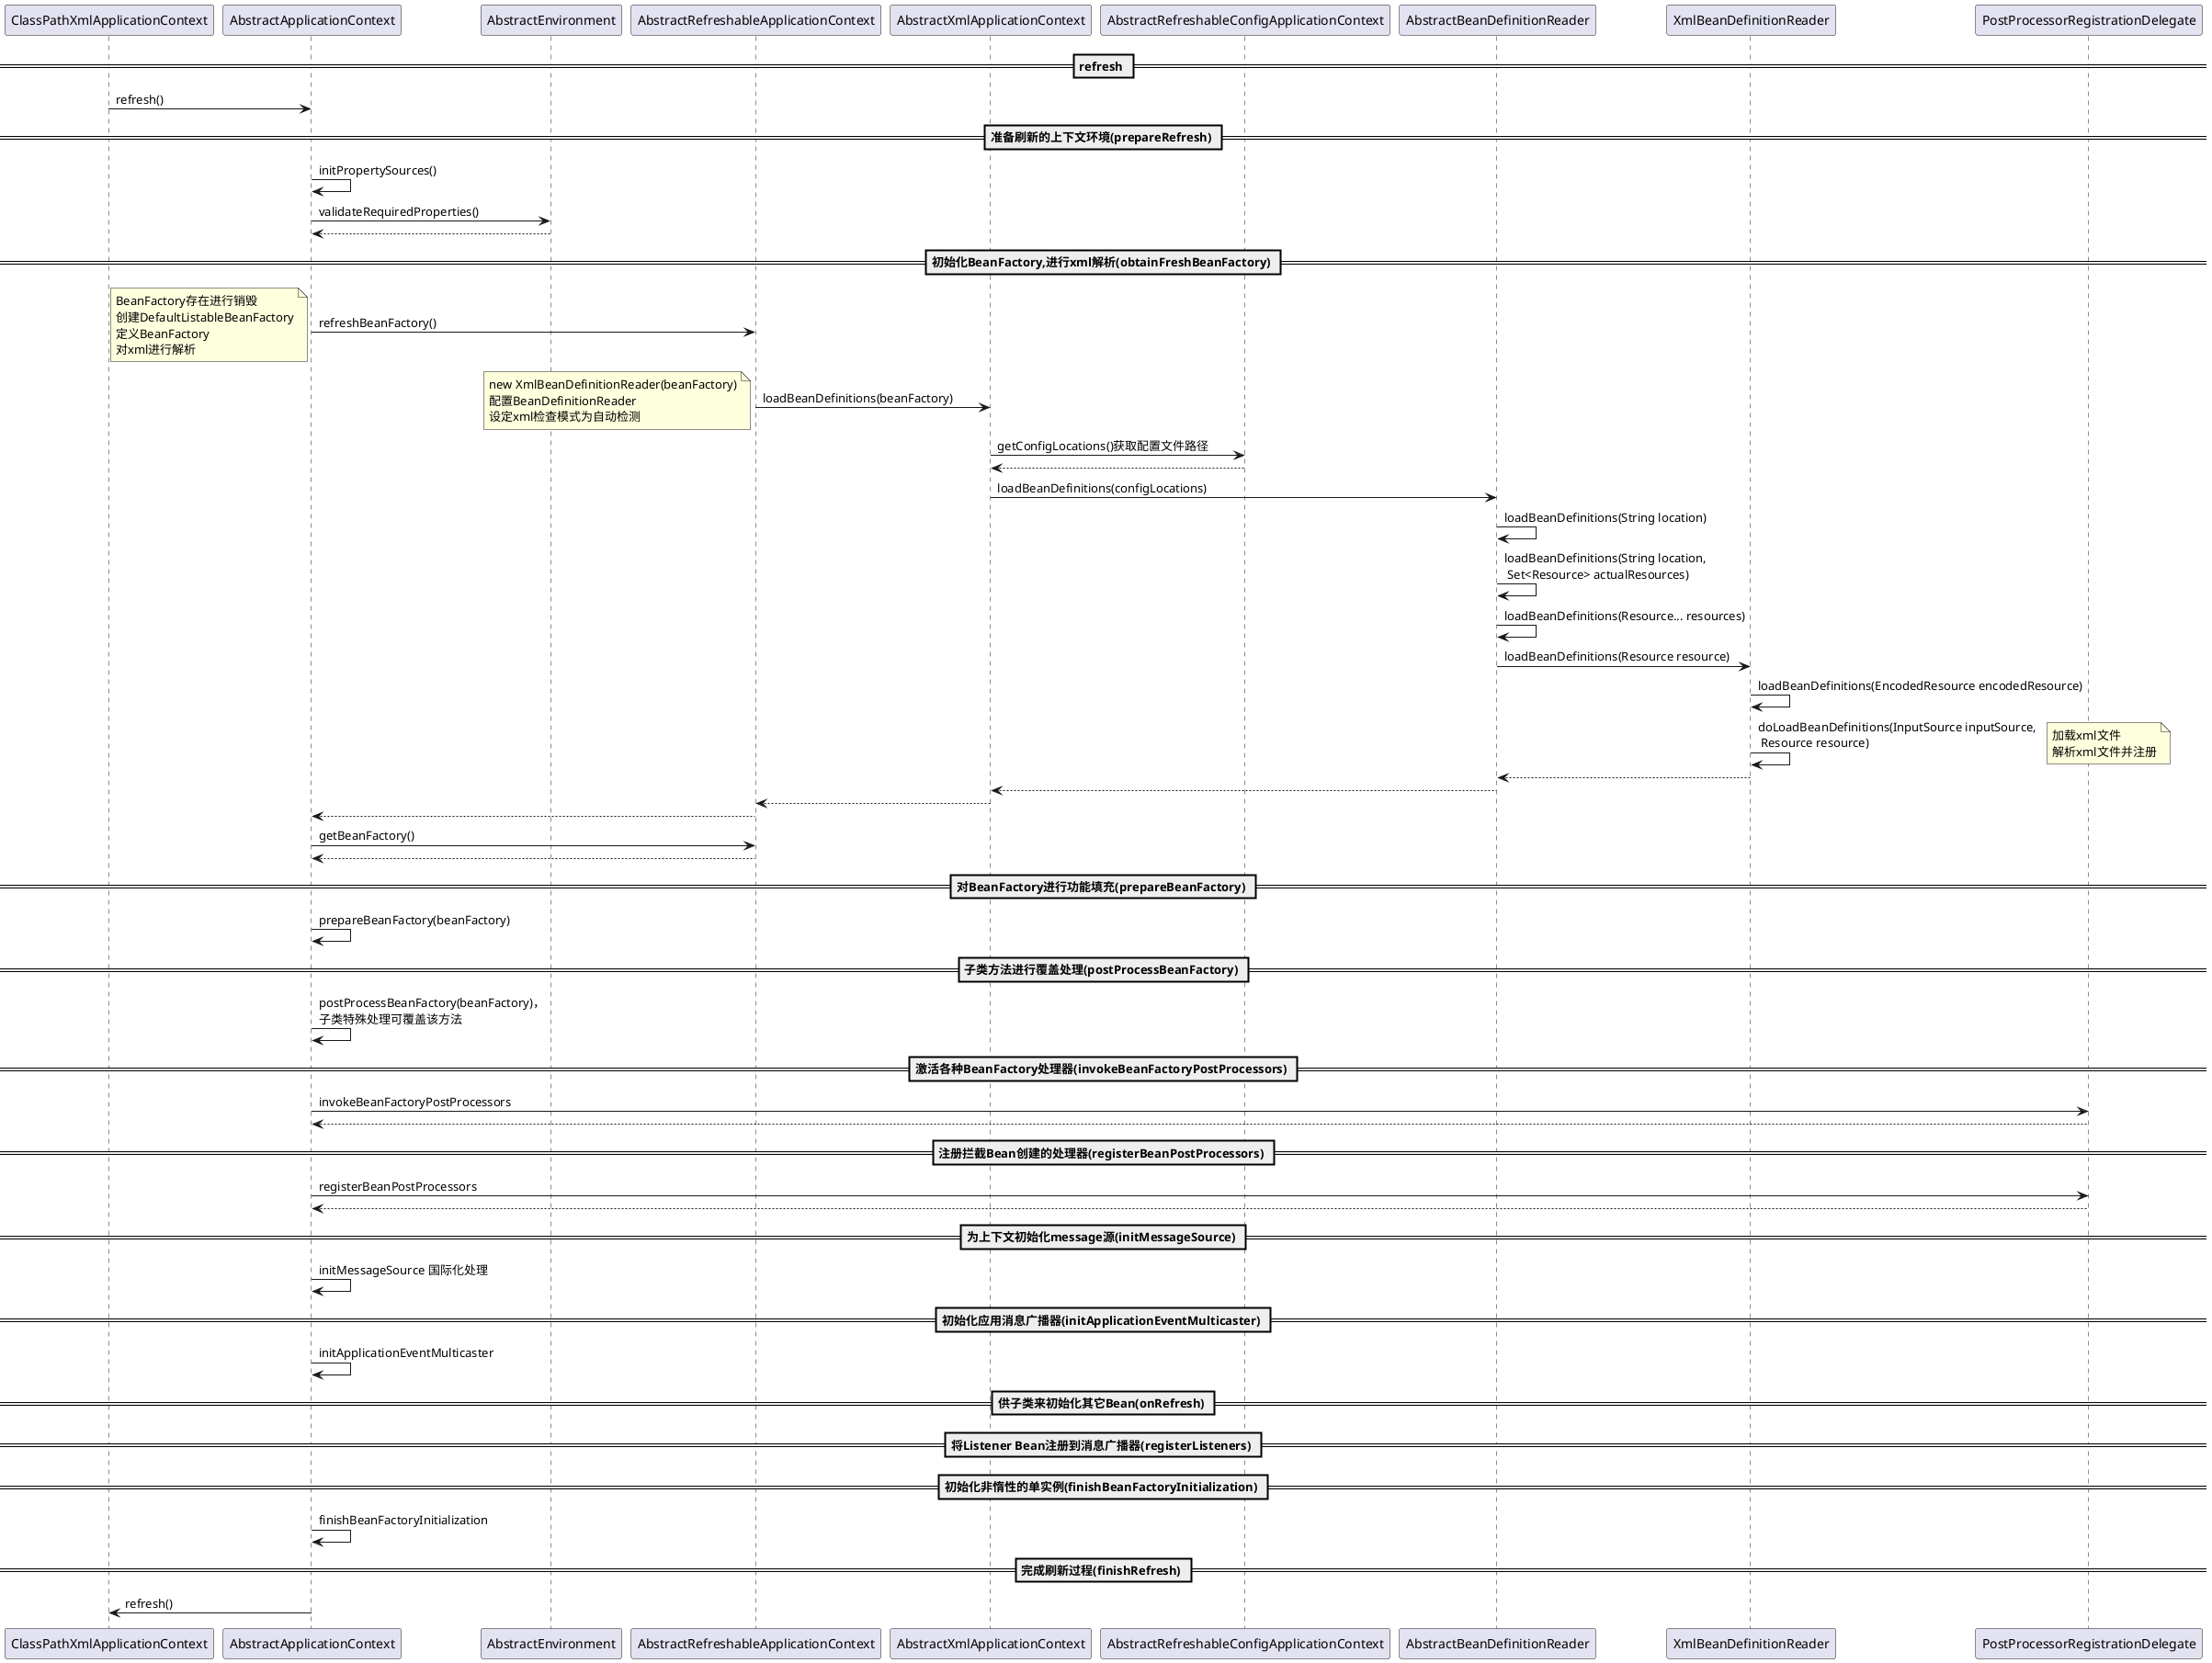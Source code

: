 @startuml
== refresh ==
ClassPathXmlApplicationContext->AbstractApplicationContext:refresh()

== 准备刷新的上下文环境(prepareRefresh) ==
AbstractApplicationContext->AbstractApplicationContext:initPropertySources()
AbstractApplicationContext->AbstractEnvironment:validateRequiredProperties()
AbstractEnvironment -->AbstractApplicationContext

== 初始化BeanFactory,进行xml解析(obtainFreshBeanFactory) ==
AbstractApplicationContext -> AbstractRefreshableApplicationContext:refreshBeanFactory()
note left:BeanFactory存在进行销毁\n创建DefaultListableBeanFactory\n定义BeanFactory\n对xml进行解析
AbstractRefreshableApplicationContext->AbstractXmlApplicationContext:loadBeanDefinitions(beanFactory)
note left:new XmlBeanDefinitionReader(beanFactory)\n配置BeanDefinitionReader\n设定xml检查模式为自动检测
AbstractXmlApplicationContext -> AbstractRefreshableConfigApplicationContext:getConfigLocations()获取配置文件路径
AbstractRefreshableConfigApplicationContext -->AbstractXmlApplicationContext
AbstractXmlApplicationContext ->AbstractBeanDefinitionReader:loadBeanDefinitions(configLocations)
AbstractBeanDefinitionReader -> AbstractBeanDefinitionReader:loadBeanDefinitions(String location)
AbstractBeanDefinitionReader -> AbstractBeanDefinitionReader:loadBeanDefinitions(String location,\n Set<Resource> actualResources)
AbstractBeanDefinitionReader -> AbstractBeanDefinitionReader:loadBeanDefinitions(Resource... resources)
AbstractBeanDefinitionReader -> XmlBeanDefinitionReader:loadBeanDefinitions(Resource resource)
XmlBeanDefinitionReader -> XmlBeanDefinitionReader:loadBeanDefinitions(EncodedResource encodedResource)
XmlBeanDefinitionReader -> XmlBeanDefinitionReader:doLoadBeanDefinitions(InputSource inputSource,\n Resource resource)
note right:加载xml文件\n解析xml文件并注册
XmlBeanDefinitionReader -->AbstractBeanDefinitionReader
AbstractBeanDefinitionReader -->AbstractXmlApplicationContext
AbstractXmlApplicationContext -->AbstractRefreshableApplicationContext
AbstractRefreshableApplicationContext -->AbstractApplicationContext
AbstractApplicationContext -> AbstractRefreshableApplicationContext:getBeanFactory()
AbstractRefreshableApplicationContext -->AbstractApplicationContext

== 对BeanFactory进行功能填充(prepareBeanFactory) ==
AbstractApplicationContext -> AbstractApplicationContext:prepareBeanFactory(beanFactory)

== 子类方法进行覆盖处理(postProcessBeanFactory) ==
AbstractApplicationContext -> AbstractApplicationContext:postProcessBeanFactory(beanFactory)，\n子类特殊处理可覆盖该方法

== 激活各种BeanFactory处理器(invokeBeanFactoryPostProcessors) ==
AbstractApplicationContext -> PostProcessorRegistrationDelegate:invokeBeanFactoryPostProcessors
PostProcessorRegistrationDelegate --> AbstractApplicationContext

== 注册拦截Bean创建的处理器(registerBeanPostProcessors) ==
AbstractApplicationContext -> PostProcessorRegistrationDelegate:registerBeanPostProcessors
PostProcessorRegistrationDelegate --> AbstractApplicationContext

== 为上下文初始化message源(initMessageSource) ==
AbstractApplicationContext->AbstractApplicationContext:initMessageSource 国际化处理

== 初始化应用消息广播器(initApplicationEventMulticaster) ==
AbstractApplicationContext->AbstractApplicationContext:initApplicationEventMulticaster

== 供子类来初始化其它Bean(onRefresh) ==

== 将Listener Bean注册到消息广播器(registerListeners) ==

== 初始化非惰性的单实例(finishBeanFactoryInitialization) ==
AbstractApplicationContext->AbstractApplicationContext:finishBeanFactoryInitialization

== 完成刷新过程(finishRefresh) ==




AbstractApplicationContext->ClassPathXmlApplicationContext:refresh()
@enduml